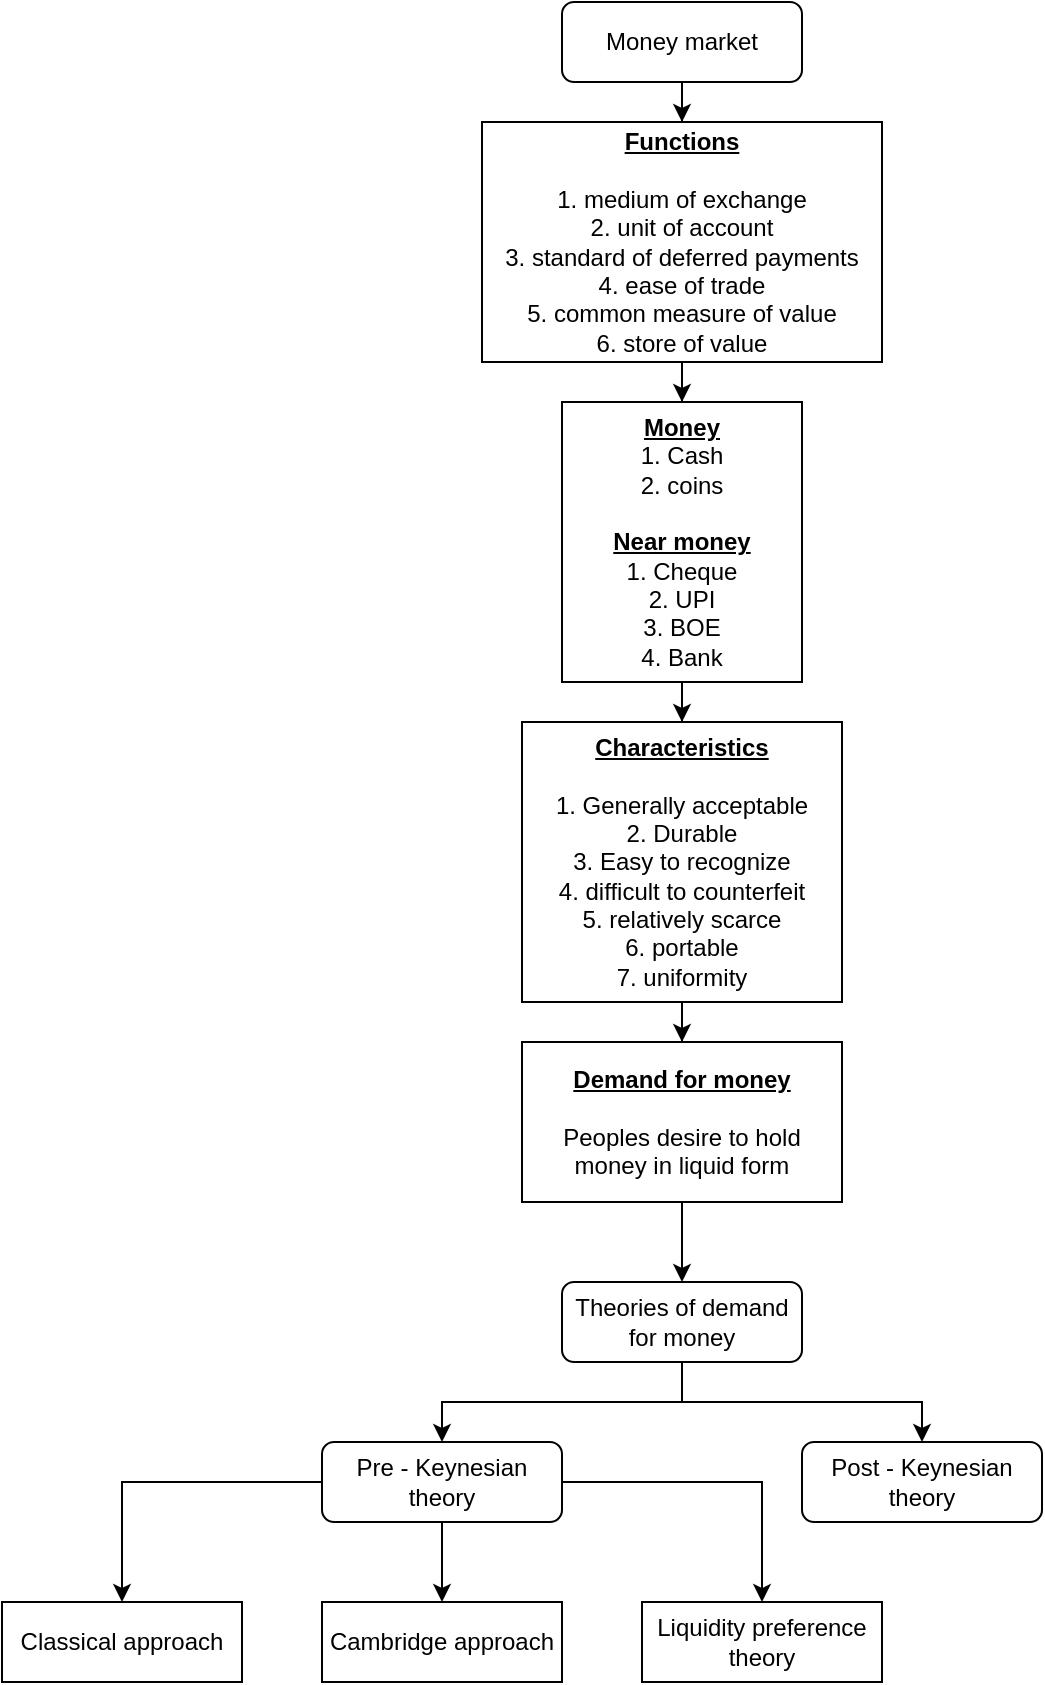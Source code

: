 <mxfile version="14.9.0" type="github">
  <diagram id="a7ajwo2syn-CBHWLVelC" name="Page-1">
    <mxGraphModel dx="595" dy="299" grid="1" gridSize="10" guides="1" tooltips="1" connect="1" arrows="1" fold="1" page="1" pageScale="1" pageWidth="850" pageHeight="1100" math="0" shadow="0">
      <root>
        <mxCell id="0" />
        <mxCell id="1" parent="0" />
        <mxCell id="JGfa3QQ2Kr3XQhtsew2E-2" style="edgeStyle=orthogonalEdgeStyle;rounded=0;orthogonalLoop=1;jettySize=auto;html=1;" edge="1" parent="1" source="kwy3u0nTgT62as4mCj3b-1" target="JGfa3QQ2Kr3XQhtsew2E-1">
          <mxGeometry relative="1" as="geometry" />
        </mxCell>
        <mxCell id="kwy3u0nTgT62as4mCj3b-1" value="Money market" style="rounded=1;whiteSpace=wrap;html=1;" parent="1" vertex="1">
          <mxGeometry x="360" width="120" height="40" as="geometry" />
        </mxCell>
        <mxCell id="JGfa3QQ2Kr3XQhtsew2E-5" style="edgeStyle=orthogonalEdgeStyle;rounded=0;orthogonalLoop=1;jettySize=auto;html=1;" edge="1" parent="1" source="JGfa3QQ2Kr3XQhtsew2E-1" target="JGfa3QQ2Kr3XQhtsew2E-3">
          <mxGeometry relative="1" as="geometry" />
        </mxCell>
        <mxCell id="JGfa3QQ2Kr3XQhtsew2E-1" value="&lt;div&gt;&lt;u&gt;&lt;b&gt;Functions&lt;/b&gt;&lt;/u&gt;&lt;/div&gt;&lt;div&gt;&lt;br&gt;&lt;/div&gt;&lt;div&gt;1. medium of exchange&lt;/div&gt;&lt;div&gt;2. unit of account&lt;/div&gt;&lt;div&gt;3. standard of deferred payments&lt;/div&gt;&lt;div&gt;4. ease of trade&lt;br&gt;&lt;/div&gt;&lt;div&gt;5. common measure of value&lt;/div&gt;&lt;div&gt;6. store of value&lt;/div&gt;" style="rounded=0;whiteSpace=wrap;html=1;" vertex="1" parent="1">
          <mxGeometry x="320" y="60" width="200" height="120" as="geometry" />
        </mxCell>
        <mxCell id="JGfa3QQ2Kr3XQhtsew2E-7" style="edgeStyle=orthogonalEdgeStyle;rounded=0;orthogonalLoop=1;jettySize=auto;html=1;" edge="1" parent="1" source="JGfa3QQ2Kr3XQhtsew2E-3" target="JGfa3QQ2Kr3XQhtsew2E-6">
          <mxGeometry relative="1" as="geometry" />
        </mxCell>
        <mxCell id="JGfa3QQ2Kr3XQhtsew2E-3" value="&lt;div&gt;&lt;u&gt;&lt;b&gt;Money&lt;/b&gt;&lt;/u&gt;&lt;/div&gt;&lt;div&gt;1. Cash&lt;/div&gt;&lt;div&gt;2. coins&lt;/div&gt;&lt;div&gt;&lt;br&gt;&lt;/div&gt;&lt;div&gt;&lt;u&gt;&lt;b&gt;Near money&lt;/b&gt;&lt;/u&gt;&lt;/div&gt;&lt;div&gt;1. Cheque&lt;/div&gt;&lt;div&gt;2. UPI&lt;/div&gt;&lt;div&gt;3. BOE&lt;/div&gt;&lt;div&gt;4. Bank&lt;br&gt;&lt;/div&gt;" style="rounded=0;whiteSpace=wrap;html=1;" vertex="1" parent="1">
          <mxGeometry x="360" y="200" width="120" height="140" as="geometry" />
        </mxCell>
        <mxCell id="JGfa3QQ2Kr3XQhtsew2E-9" style="edgeStyle=orthogonalEdgeStyle;rounded=0;orthogonalLoop=1;jettySize=auto;html=1;" edge="1" parent="1" source="JGfa3QQ2Kr3XQhtsew2E-6" target="JGfa3QQ2Kr3XQhtsew2E-8">
          <mxGeometry relative="1" as="geometry" />
        </mxCell>
        <mxCell id="JGfa3QQ2Kr3XQhtsew2E-6" value="&lt;div&gt;&lt;u&gt;&lt;b&gt;Characteristics&lt;/b&gt;&lt;/u&gt;&lt;/div&gt;&lt;div&gt;&lt;br&gt;&lt;/div&gt;&lt;div&gt;1. Generally acceptable&lt;/div&gt;&lt;div&gt;2. Durable&lt;/div&gt;&lt;div&gt;3. Easy to recognize&lt;/div&gt;&lt;div&gt;4. difficult to counterfeit&lt;/div&gt;&lt;div&gt;5. relatively scarce&lt;/div&gt;&lt;div&gt;6. portable&lt;/div&gt;&lt;div&gt;7. uniformity&lt;br&gt;&lt;/div&gt;" style="rounded=0;whiteSpace=wrap;html=1;" vertex="1" parent="1">
          <mxGeometry x="340" y="360" width="160" height="140" as="geometry" />
        </mxCell>
        <mxCell id="JGfa3QQ2Kr3XQhtsew2E-11" style="edgeStyle=orthogonalEdgeStyle;rounded=0;orthogonalLoop=1;jettySize=auto;html=1;" edge="1" parent="1" source="JGfa3QQ2Kr3XQhtsew2E-8" target="JGfa3QQ2Kr3XQhtsew2E-10">
          <mxGeometry relative="1" as="geometry" />
        </mxCell>
        <mxCell id="JGfa3QQ2Kr3XQhtsew2E-8" value="&lt;div&gt;&lt;u&gt;&lt;b&gt;Demand for money&lt;/b&gt;&lt;/u&gt;&lt;/div&gt;&lt;div&gt;&lt;br&gt;&lt;/div&gt;&lt;div&gt;Peoples desire to hold &lt;br&gt;&lt;/div&gt;&lt;div&gt;money in liquid form&lt;br&gt;&lt;/div&gt;" style="rounded=0;whiteSpace=wrap;html=1;" vertex="1" parent="1">
          <mxGeometry x="340" y="520" width="160" height="80" as="geometry" />
        </mxCell>
        <mxCell id="JGfa3QQ2Kr3XQhtsew2E-15" style="edgeStyle=orthogonalEdgeStyle;rounded=0;orthogonalLoop=1;jettySize=auto;html=1;" edge="1" parent="1" source="JGfa3QQ2Kr3XQhtsew2E-10" target="JGfa3QQ2Kr3XQhtsew2E-12">
          <mxGeometry relative="1" as="geometry" />
        </mxCell>
        <mxCell id="JGfa3QQ2Kr3XQhtsew2E-16" style="edgeStyle=orthogonalEdgeStyle;rounded=0;orthogonalLoop=1;jettySize=auto;html=1;" edge="1" parent="1" source="JGfa3QQ2Kr3XQhtsew2E-10" target="JGfa3QQ2Kr3XQhtsew2E-13">
          <mxGeometry relative="1" as="geometry" />
        </mxCell>
        <mxCell id="JGfa3QQ2Kr3XQhtsew2E-10" value="Theories of demand for money" style="rounded=1;whiteSpace=wrap;html=1;" vertex="1" parent="1">
          <mxGeometry x="360" y="640" width="120" height="40" as="geometry" />
        </mxCell>
        <mxCell id="JGfa3QQ2Kr3XQhtsew2E-20" style="edgeStyle=orthogonalEdgeStyle;rounded=0;orthogonalLoop=1;jettySize=auto;html=1;entryX=0.5;entryY=0;entryDx=0;entryDy=0;" edge="1" parent="1" source="JGfa3QQ2Kr3XQhtsew2E-12" target="JGfa3QQ2Kr3XQhtsew2E-19">
          <mxGeometry relative="1" as="geometry" />
        </mxCell>
        <mxCell id="JGfa3QQ2Kr3XQhtsew2E-21" style="edgeStyle=orthogonalEdgeStyle;rounded=0;orthogonalLoop=1;jettySize=auto;html=1;" edge="1" parent="1" source="JGfa3QQ2Kr3XQhtsew2E-12" target="JGfa3QQ2Kr3XQhtsew2E-18">
          <mxGeometry relative="1" as="geometry" />
        </mxCell>
        <mxCell id="JGfa3QQ2Kr3XQhtsew2E-22" style="edgeStyle=orthogonalEdgeStyle;rounded=0;orthogonalLoop=1;jettySize=auto;html=1;" edge="1" parent="1" source="JGfa3QQ2Kr3XQhtsew2E-12" target="JGfa3QQ2Kr3XQhtsew2E-17">
          <mxGeometry relative="1" as="geometry" />
        </mxCell>
        <mxCell id="JGfa3QQ2Kr3XQhtsew2E-12" value="Pre - Keynesian theory" style="rounded=1;whiteSpace=wrap;html=1;" vertex="1" parent="1">
          <mxGeometry x="240" y="720" width="120" height="40" as="geometry" />
        </mxCell>
        <mxCell id="JGfa3QQ2Kr3XQhtsew2E-13" value="Post - Keynesian theory" style="rounded=1;whiteSpace=wrap;html=1;" vertex="1" parent="1">
          <mxGeometry x="480" y="720" width="120" height="40" as="geometry" />
        </mxCell>
        <mxCell id="JGfa3QQ2Kr3XQhtsew2E-17" value="Liquidity preference theory" style="rounded=0;whiteSpace=wrap;html=1;" vertex="1" parent="1">
          <mxGeometry x="400" y="800" width="120" height="40" as="geometry" />
        </mxCell>
        <mxCell id="JGfa3QQ2Kr3XQhtsew2E-18" value="Classical approach" style="rounded=0;whiteSpace=wrap;html=1;" vertex="1" parent="1">
          <mxGeometry x="80" y="800" width="120" height="40" as="geometry" />
        </mxCell>
        <mxCell id="JGfa3QQ2Kr3XQhtsew2E-19" value="Cambridge approach" style="rounded=0;whiteSpace=wrap;html=1;" vertex="1" parent="1">
          <mxGeometry x="240" y="800" width="120" height="40" as="geometry" />
        </mxCell>
      </root>
    </mxGraphModel>
  </diagram>
</mxfile>
